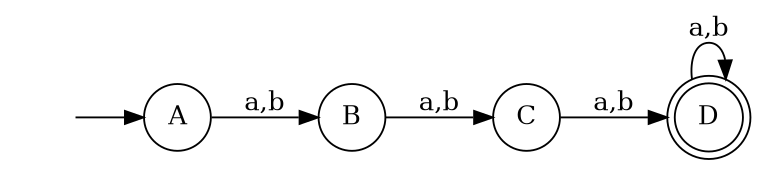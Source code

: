 digraph {
	size = 5;
	rankdir=LR;
	margin = 0.05;
	node[shape=circle];
	D[shape=doublecircle];
	" "[color=white width=0];

	" " -> A;
	A -> B[label="a,b"];
	B -> C[label="a,b"];
	C -> D[label="a,b"];
	D -> D[label="a,b"];
	
}